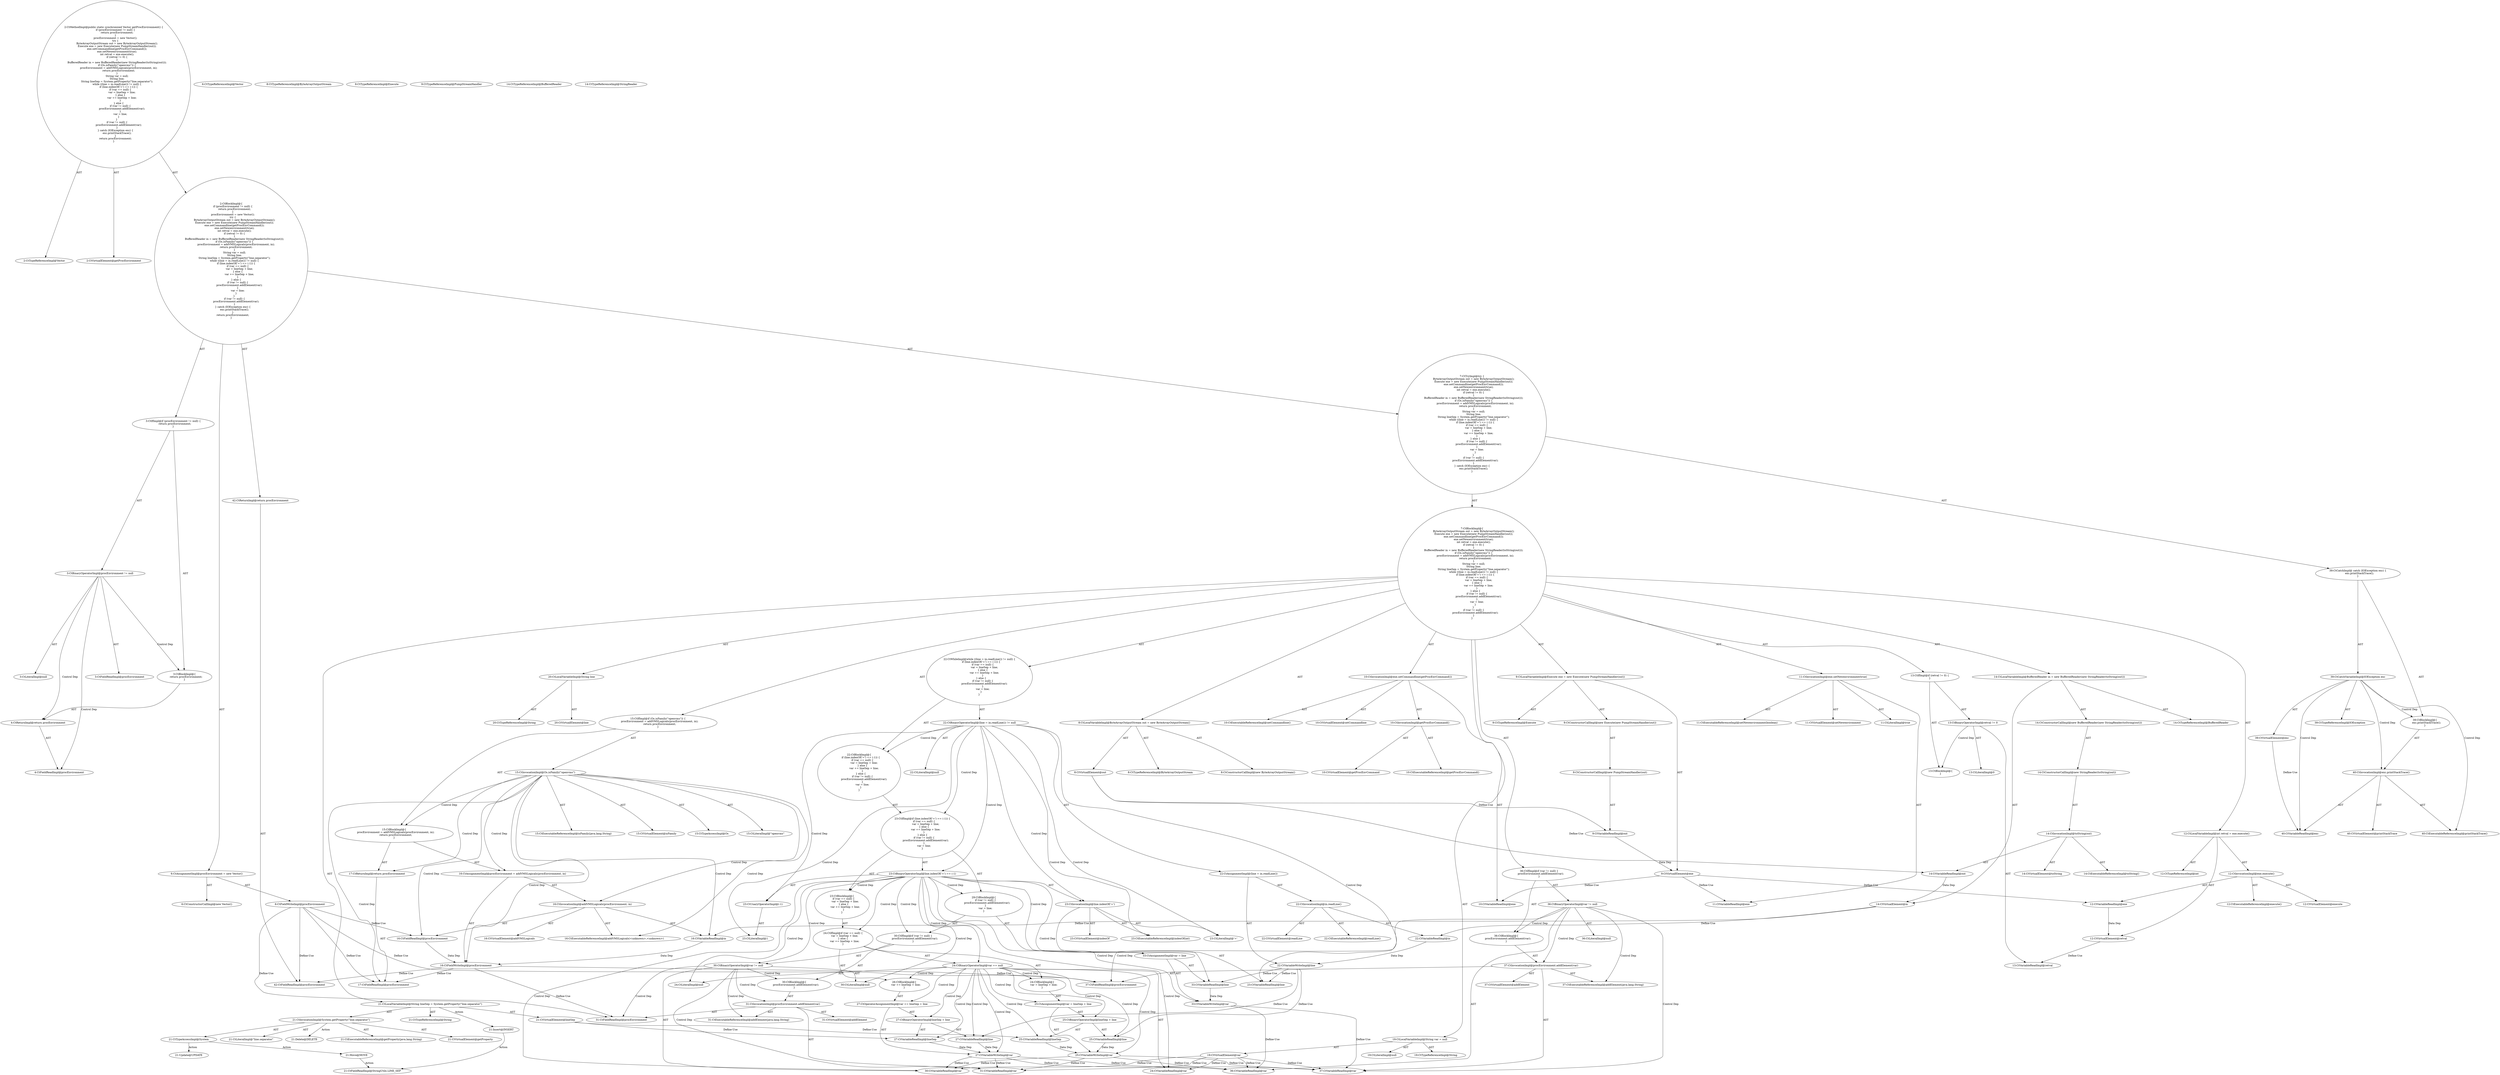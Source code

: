 digraph "getProcEnvironment#?" {
0 [label="2:CtTypeReferenceImpl@Vector" shape=ellipse]
1 [label="2:CtVirtualElement@getProcEnvironment" shape=ellipse]
2 [label="3:CtFieldReadImpl@procEnvironment" shape=ellipse]
3 [label="3:CtLiteralImpl@null" shape=ellipse]
4 [label="3:CtBinaryOperatorImpl@procEnvironment != null" shape=ellipse]
5 [label="4:CtFieldReadImpl@procEnvironment" shape=ellipse]
6 [label="4:CtReturnImpl@return procEnvironment" shape=ellipse]
7 [label="3:CtBlockImpl@\{
    return procEnvironment;
\}" shape=ellipse]
8 [label="3:CtIfImpl@if (procEnvironment != null) \{
    return procEnvironment;
\}" shape=ellipse]
9 [label="6:CtFieldWriteImpl@procEnvironment" shape=ellipse]
10 [label="6:CtTypeReferenceImpl@Vector" shape=ellipse]
11 [label="6:CtConstructorCallImpl@new Vector()" shape=ellipse]
12 [label="6:CtAssignmentImpl@procEnvironment = new Vector()" shape=ellipse]
13 [label="8:CtTypeReferenceImpl@ByteArrayOutputStream" shape=ellipse]
14 [label="8:CtTypeReferenceImpl@ByteArrayOutputStream" shape=ellipse]
15 [label="8:CtConstructorCallImpl@new ByteArrayOutputStream()" shape=ellipse]
16 [label="8:CtVirtualElement@out" shape=ellipse]
17 [label="8:CtLocalVariableImpl@ByteArrayOutputStream out = new ByteArrayOutputStream()" shape=ellipse]
18 [label="9:CtTypeReferenceImpl@Execute" shape=ellipse]
19 [label="9:CtTypeReferenceImpl@Execute" shape=ellipse]
20 [label="9:CtTypeReferenceImpl@PumpStreamHandler" shape=ellipse]
21 [label="9:CtVariableReadImpl@out" shape=ellipse]
22 [label="9:CtConstructorCallImpl@new PumpStreamHandler(out)" shape=ellipse]
23 [label="9:CtConstructorCallImpl@new Execute(new PumpStreamHandler(out))" shape=ellipse]
24 [label="9:CtVirtualElement@exe" shape=ellipse]
25 [label="9:CtLocalVariableImpl@Execute exe = new Execute(new PumpStreamHandler(out))" shape=ellipse]
26 [label="10:CtExecutableReferenceImpl@setCommandline()" shape=ellipse]
27 [label="10:CtVirtualElement@setCommandline" shape=ellipse]
28 [label="10:CtVariableReadImpl@exe" shape=ellipse]
29 [label="10:CtExecutableReferenceImpl@getProcEnvCommand()" shape=ellipse]
30 [label="10:CtVirtualElement@getProcEnvCommand" shape=ellipse]
31 [label="10:CtInvocationImpl@getProcEnvCommand()" shape=ellipse]
32 [label="10:CtInvocationImpl@exe.setCommandline(getProcEnvCommand())" shape=ellipse]
33 [label="11:CtExecutableReferenceImpl@setNewenvironment(boolean)" shape=ellipse]
34 [label="11:CtVirtualElement@setNewenvironment" shape=ellipse]
35 [label="11:CtVariableReadImpl@exe" shape=ellipse]
36 [label="11:CtLiteralImpl@true" shape=ellipse]
37 [label="11:CtInvocationImpl@exe.setNewenvironment(true)" shape=ellipse]
38 [label="12:CtTypeReferenceImpl@int" shape=ellipse]
39 [label="12:CtExecutableReferenceImpl@execute()" shape=ellipse]
40 [label="12:CtVirtualElement@execute" shape=ellipse]
41 [label="12:CtVariableReadImpl@exe" shape=ellipse]
42 [label="12:CtInvocationImpl@exe.execute()" shape=ellipse]
43 [label="12:CtVirtualElement@retval" shape=ellipse]
44 [label="12:CtLocalVariableImpl@int retval = exe.execute()" shape=ellipse]
45 [label="13:CtVariableReadImpl@retval" shape=ellipse]
46 [label="13:CtLiteralImpl@0" shape=ellipse]
47 [label="13:CtBinaryOperatorImpl@retval != 0" shape=ellipse]
48 [label="13:CtBlockImpl@\{
\}" shape=ellipse]
49 [label="13:CtIfImpl@if (retval != 0) \{
\}" shape=ellipse]
50 [label="14:CtTypeReferenceImpl@BufferedReader" shape=ellipse]
51 [label="14:CtTypeReferenceImpl@BufferedReader" shape=ellipse]
52 [label="14:CtTypeReferenceImpl@StringReader" shape=ellipse]
53 [label="14:CtExecutableReferenceImpl@toString()" shape=ellipse]
54 [label="14:CtVirtualElement@toString" shape=ellipse]
55 [label="14:CtVariableReadImpl@out" shape=ellipse]
56 [label="14:CtInvocationImpl@toString(out)" shape=ellipse]
57 [label="14:CtConstructorCallImpl@new StringReader(toString(out))" shape=ellipse]
58 [label="14:CtConstructorCallImpl@new BufferedReader(new StringReader(toString(out)))" shape=ellipse]
59 [label="14:CtVirtualElement@in" shape=ellipse]
60 [label="14:CtLocalVariableImpl@BufferedReader in = new BufferedReader(new StringReader(toString(out)))" shape=ellipse]
61 [label="15:CtExecutableReferenceImpl@isFamily(java.lang.String)" shape=ellipse]
62 [label="15:CtVirtualElement@isFamily" shape=ellipse]
63 [label="15:CtTypeAccessImpl@Os" shape=ellipse]
64 [label="15:CtLiteralImpl@\"openvms\"" shape=ellipse]
65 [label="15:CtInvocationImpl@Os.isFamily(\"openvms\")" shape=ellipse]
66 [label="16:CtFieldWriteImpl@procEnvironment" shape=ellipse]
67 [label="16:CtExecutableReferenceImpl@addVMSLogicals(<unknown>,<unknown>)" shape=ellipse]
68 [label="16:CtVirtualElement@addVMSLogicals" shape=ellipse]
69 [label="16:CtFieldReadImpl@procEnvironment" shape=ellipse]
70 [label="16:CtVariableReadImpl@in" shape=ellipse]
71 [label="16:CtInvocationImpl@addVMSLogicals(procEnvironment, in)" shape=ellipse]
72 [label="16:CtAssignmentImpl@procEnvironment = addVMSLogicals(procEnvironment, in)" shape=ellipse]
73 [label="17:CtFieldReadImpl@procEnvironment" shape=ellipse]
74 [label="17:CtReturnImpl@return procEnvironment" shape=ellipse]
75 [label="15:CtBlockImpl@\{
    procEnvironment = addVMSLogicals(procEnvironment, in);
    return procEnvironment;
\}" shape=ellipse]
76 [label="15:CtIfImpl@if (Os.isFamily(\"openvms\")) \{
    procEnvironment = addVMSLogicals(procEnvironment, in);
    return procEnvironment;
\}" shape=ellipse]
77 [label="19:CtTypeReferenceImpl@String" shape=ellipse]
78 [label="19:CtLiteralImpl@null" shape=ellipse]
79 [label="19:CtVirtualElement@var" shape=ellipse]
80 [label="19:CtLocalVariableImpl@String var = null" shape=ellipse]
81 [label="20:CtTypeReferenceImpl@String" shape=ellipse]
82 [label="20:CtVirtualElement@line" shape=ellipse]
83 [label="20:CtLocalVariableImpl@String line" shape=ellipse]
84 [label="21:CtTypeReferenceImpl@String" shape=ellipse]
85 [label="21:CtExecutableReferenceImpl@getProperty(java.lang.String)" shape=ellipse]
86 [label="21:CtVirtualElement@getProperty" shape=ellipse]
87 [label="21:CtTypeAccessImpl@System" shape=ellipse]
88 [label="21:CtLiteralImpl@\"line.separator\"" shape=ellipse]
89 [label="21:CtInvocationImpl@System.getProperty(\"line.separator\")" shape=ellipse]
90 [label="21:CtVirtualElement@lineSep" shape=ellipse]
91 [label="21:CtLocalVariableImpl@String lineSep = System.getProperty(\"line.separator\")" shape=ellipse]
92 [label="22:CtVariableWriteImpl@line" shape=ellipse]
93 [label="22:CtExecutableReferenceImpl@readLine()" shape=ellipse]
94 [label="22:CtVirtualElement@readLine" shape=ellipse]
95 [label="22:CtVariableReadImpl@in" shape=ellipse]
96 [label="22:CtInvocationImpl@in.readLine()" shape=ellipse]
97 [label="22:CtAssignmentImpl@(line = in.readLine())" shape=ellipse]
98 [label="22:CtLiteralImpl@null" shape=ellipse]
99 [label="22:CtBinaryOperatorImpl@(line = in.readLine()) != null" shape=ellipse]
100 [label="23:CtExecutableReferenceImpl@indexOf(int)" shape=ellipse]
101 [label="23:CtVirtualElement@indexOf" shape=ellipse]
102 [label="23:CtVariableReadImpl@line" shape=ellipse]
103 [label="23:CtLiteralImpl@'='" shape=ellipse]
104 [label="23:CtInvocationImpl@line.indexOf('=')" shape=ellipse]
105 [label="23:CtLiteralImpl@1" shape=ellipse]
106 [label="23:CtUnaryOperatorImpl@(-1)" shape=ellipse]
107 [label="23:CtBinaryOperatorImpl@line.indexOf('=') == (-1)" shape=ellipse]
108 [label="24:CtVariableReadImpl@var" shape=ellipse]
109 [label="24:CtLiteralImpl@null" shape=ellipse]
110 [label="24:CtBinaryOperatorImpl@var == null" shape=ellipse]
111 [label="25:CtVariableWriteImpl@var" shape=ellipse]
112 [label="25:CtVariableReadImpl@lineSep" shape=ellipse]
113 [label="25:CtVariableReadImpl@line" shape=ellipse]
114 [label="25:CtBinaryOperatorImpl@lineSep + line" shape=ellipse]
115 [label="25:CtAssignmentImpl@var = lineSep + line" shape=ellipse]
116 [label="24:CtBlockImpl@\{
    var = lineSep + line;
\}" shape=ellipse]
117 [label="27:CtVariableWriteImpl@var" shape=ellipse]
118 [label="27:CtVariableReadImpl@lineSep" shape=ellipse]
119 [label="27:CtVariableReadImpl@line" shape=ellipse]
120 [label="27:CtBinaryOperatorImpl@lineSep + line" shape=ellipse]
121 [label="27:CtOperatorAssignmentImpl@var += lineSep + line" shape=ellipse]
122 [label="26:CtBlockImpl@\{
    var += lineSep + line;
\}" shape=ellipse]
123 [label="24:CtIfImpl@if (var == null) \{
    var = lineSep + line;
\} else \{
    var += lineSep + line;
\}" shape=ellipse]
124 [label="23:CtBlockImpl@\{
    if (var == null) \{
        var = lineSep + line;
    \} else \{
        var += lineSep + line;
    \}
\}" shape=ellipse]
125 [label="30:CtVariableReadImpl@var" shape=ellipse]
126 [label="30:CtLiteralImpl@null" shape=ellipse]
127 [label="30:CtBinaryOperatorImpl@var != null" shape=ellipse]
128 [label="31:CtExecutableReferenceImpl@addElement(java.lang.String)" shape=ellipse]
129 [label="31:CtVirtualElement@addElement" shape=ellipse]
130 [label="31:CtFieldReadImpl@procEnvironment" shape=ellipse]
131 [label="31:CtVariableReadImpl@var" shape=ellipse]
132 [label="31:CtInvocationImpl@procEnvironment.addElement(var)" shape=ellipse]
133 [label="30:CtBlockImpl@\{
    procEnvironment.addElement(var);
\}" shape=ellipse]
134 [label="30:CtIfImpl@if (var != null) \{
    procEnvironment.addElement(var);
\}" shape=ellipse]
135 [label="33:CtVariableWriteImpl@var" shape=ellipse]
136 [label="33:CtVariableReadImpl@line" shape=ellipse]
137 [label="33:CtAssignmentImpl@var = line" shape=ellipse]
138 [label="29:CtBlockImpl@\{
    if (var != null) \{
        procEnvironment.addElement(var);
    \}
    var = line;
\}" shape=ellipse]
139 [label="23:CtIfImpl@if (line.indexOf('=') == (-1)) \{
    if (var == null) \{
        var = lineSep + line;
    \} else \{
        var += lineSep + line;
    \}
\} else \{
    if (var != null) \{
        procEnvironment.addElement(var);
    \}
    var = line;
\}" shape=ellipse]
140 [label="22:CtBlockImpl@\{
    if (line.indexOf('=') == (-1)) \{
        if (var == null) \{
            var = lineSep + line;
        \} else \{
            var += lineSep + line;
        \}
    \} else \{
        if (var != null) \{
            procEnvironment.addElement(var);
        \}
        var = line;
    \}
\}" shape=ellipse]
141 [label="22:CtWhileImpl@while ((line = in.readLine()) != null) \{
    if (line.indexOf('=') == (-1)) \{
        if (var == null) \{
            var = lineSep + line;
        \} else \{
            var += lineSep + line;
        \}
    \} else \{
        if (var != null) \{
            procEnvironment.addElement(var);
        \}
        var = line;
    \}
\} " shape=ellipse]
142 [label="36:CtVariableReadImpl@var" shape=ellipse]
143 [label="36:CtLiteralImpl@null" shape=ellipse]
144 [label="36:CtBinaryOperatorImpl@var != null" shape=ellipse]
145 [label="37:CtExecutableReferenceImpl@addElement(java.lang.String)" shape=ellipse]
146 [label="37:CtVirtualElement@addElement" shape=ellipse]
147 [label="37:CtFieldReadImpl@procEnvironment" shape=ellipse]
148 [label="37:CtVariableReadImpl@var" shape=ellipse]
149 [label="37:CtInvocationImpl@procEnvironment.addElement(var)" shape=ellipse]
150 [label="36:CtBlockImpl@\{
    procEnvironment.addElement(var);
\}" shape=ellipse]
151 [label="36:CtIfImpl@if (var != null) \{
    procEnvironment.addElement(var);
\}" shape=ellipse]
152 [label="7:CtBlockImpl@\{
    ByteArrayOutputStream out = new ByteArrayOutputStream();
    Execute exe = new Execute(new PumpStreamHandler(out));
    exe.setCommandline(getProcEnvCommand());
    exe.setNewenvironment(true);
    int retval = exe.execute();
    if (retval != 0) \{
    \}
    BufferedReader in = new BufferedReader(new StringReader(toString(out)));
    if (Os.isFamily(\"openvms\")) \{
        procEnvironment = addVMSLogicals(procEnvironment, in);
        return procEnvironment;
    \}
    String var = null;
    String line;
    String lineSep = System.getProperty(\"line.separator\");
    while ((line = in.readLine()) != null) \{
        if (line.indexOf('=') == (-1)) \{
            if (var == null) \{
                var = lineSep + line;
            \} else \{
                var += lineSep + line;
            \}
        \} else \{
            if (var != null) \{
                procEnvironment.addElement(var);
            \}
            var = line;
        \}
    \} 
    if (var != null) \{
        procEnvironment.addElement(var);
    \}
\}" shape=ellipse]
153 [label="39:CtVirtualElement@exc" shape=ellipse]
154 [label="39:CtTypeReferenceImpl@IOException" shape=ellipse]
155 [label="39:CtCatchVariableImpl@IOException exc" shape=ellipse]
156 [label="40:CtExecutableReferenceImpl@printStackTrace()" shape=ellipse]
157 [label="40:CtVirtualElement@printStackTrace" shape=ellipse]
158 [label="40:CtVariableReadImpl@exc" shape=ellipse]
159 [label="40:CtInvocationImpl@exc.printStackTrace()" shape=ellipse]
160 [label="39:CtBlockImpl@\{
    exc.printStackTrace();
\}" shape=ellipse]
161 [label="39:CtCatchImpl@ catch (IOException exc) \{
    exc.printStackTrace();
\}" shape=ellipse]
162 [label="7:CtTryImpl@try \{
    ByteArrayOutputStream out = new ByteArrayOutputStream();
    Execute exe = new Execute(new PumpStreamHandler(out));
    exe.setCommandline(getProcEnvCommand());
    exe.setNewenvironment(true);
    int retval = exe.execute();
    if (retval != 0) \{
    \}
    BufferedReader in = new BufferedReader(new StringReader(toString(out)));
    if (Os.isFamily(\"openvms\")) \{
        procEnvironment = addVMSLogicals(procEnvironment, in);
        return procEnvironment;
    \}
    String var = null;
    String line;
    String lineSep = System.getProperty(\"line.separator\");
    while ((line = in.readLine()) != null) \{
        if (line.indexOf('=') == (-1)) \{
            if (var == null) \{
                var = lineSep + line;
            \} else \{
                var += lineSep + line;
            \}
        \} else \{
            if (var != null) \{
                procEnvironment.addElement(var);
            \}
            var = line;
        \}
    \} 
    if (var != null) \{
        procEnvironment.addElement(var);
    \}
\} catch (IOException exc) \{
    exc.printStackTrace();
\}" shape=ellipse]
163 [label="42:CtFieldReadImpl@procEnvironment" shape=ellipse]
164 [label="42:CtReturnImpl@return procEnvironment" shape=ellipse]
165 [label="2:CtBlockImpl@\{
    if (procEnvironment != null) \{
        return procEnvironment;
    \}
    procEnvironment = new Vector();
    try \{
        ByteArrayOutputStream out = new ByteArrayOutputStream();
        Execute exe = new Execute(new PumpStreamHandler(out));
        exe.setCommandline(getProcEnvCommand());
        exe.setNewenvironment(true);
        int retval = exe.execute();
        if (retval != 0) \{
        \}
        BufferedReader in = new BufferedReader(new StringReader(toString(out)));
        if (Os.isFamily(\"openvms\")) \{
            procEnvironment = addVMSLogicals(procEnvironment, in);
            return procEnvironment;
        \}
        String var = null;
        String line;
        String lineSep = System.getProperty(\"line.separator\");
        while ((line = in.readLine()) != null) \{
            if (line.indexOf('=') == (-1)) \{
                if (var == null) \{
                    var = lineSep + line;
                \} else \{
                    var += lineSep + line;
                \}
            \} else \{
                if (var != null) \{
                    procEnvironment.addElement(var);
                \}
                var = line;
            \}
        \} 
        if (var != null) \{
            procEnvironment.addElement(var);
        \}
    \} catch (IOException exc) \{
        exc.printStackTrace();
    \}
    return procEnvironment;
\}" shape=ellipse]
166 [label="2:CtMethodImpl@public static synchronized Vector getProcEnvironment() \{
    if (procEnvironment != null) \{
        return procEnvironment;
    \}
    procEnvironment = new Vector();
    try \{
        ByteArrayOutputStream out = new ByteArrayOutputStream();
        Execute exe = new Execute(new PumpStreamHandler(out));
        exe.setCommandline(getProcEnvCommand());
        exe.setNewenvironment(true);
        int retval = exe.execute();
        if (retval != 0) \{
        \}
        BufferedReader in = new BufferedReader(new StringReader(toString(out)));
        if (Os.isFamily(\"openvms\")) \{
            procEnvironment = addVMSLogicals(procEnvironment, in);
            return procEnvironment;
        \}
        String var = null;
        String line;
        String lineSep = System.getProperty(\"line.separator\");
        while ((line = in.readLine()) != null) \{
            if (line.indexOf('=') == (-1)) \{
                if (var == null) \{
                    var = lineSep + line;
                \} else \{
                    var += lineSep + line;
                \}
            \} else \{
                if (var != null) \{
                    procEnvironment.addElement(var);
                \}
                var = line;
            \}
        \} 
        if (var != null) \{
            procEnvironment.addElement(var);
        \}
    \} catch (IOException exc) \{
        exc.printStackTrace();
    \}
    return procEnvironment;
\}" shape=ellipse]
167 [label="21:Update@UPDATE" shape=ellipse]
168 [label="21:Delete@DELETE" shape=ellipse]
169 [label="21:Insert@INSERT" shape=ellipse]
170 [label="21:CtFieldReadImpl@StringUtils.LINE_SEP" shape=ellipse]
171 [label="21:Move@MOVE" shape=ellipse]
4 -> 2 [label="AST"];
4 -> 3 [label="AST"];
4 -> 7 [label="Control Dep"];
4 -> 6 [label="Control Dep"];
4 -> 5 [label="Control Dep"];
6 -> 5 [label="AST"];
7 -> 6 [label="AST"];
8 -> 4 [label="AST"];
8 -> 7 [label="AST"];
9 -> 69 [label="Define-Use"];
9 -> 73 [label="Define-Use"];
9 -> 130 [label="Define-Use"];
9 -> 147 [label="Define-Use"];
9 -> 163 [label="Define-Use"];
12 -> 9 [label="AST"];
12 -> 11 [label="AST"];
16 -> 21 [label="Define-Use"];
16 -> 55 [label="Define-Use"];
17 -> 16 [label="AST"];
17 -> 13 [label="AST"];
17 -> 15 [label="AST"];
21 -> 24 [label="Data Dep"];
22 -> 21 [label="AST"];
23 -> 22 [label="AST"];
24 -> 28 [label="Define-Use"];
24 -> 35 [label="Define-Use"];
24 -> 41 [label="Define-Use"];
25 -> 24 [label="AST"];
25 -> 18 [label="AST"];
25 -> 23 [label="AST"];
31 -> 30 [label="AST"];
31 -> 29 [label="AST"];
32 -> 27 [label="AST"];
32 -> 28 [label="AST"];
32 -> 26 [label="AST"];
32 -> 31 [label="AST"];
37 -> 34 [label="AST"];
37 -> 35 [label="AST"];
37 -> 33 [label="AST"];
37 -> 36 [label="AST"];
41 -> 43 [label="Data Dep"];
42 -> 40 [label="AST"];
42 -> 41 [label="AST"];
42 -> 39 [label="AST"];
43 -> 45 [label="Define-Use"];
44 -> 43 [label="AST"];
44 -> 38 [label="AST"];
44 -> 42 [label="AST"];
47 -> 45 [label="AST"];
47 -> 46 [label="AST"];
47 -> 48 [label="Control Dep"];
49 -> 47 [label="AST"];
49 -> 48 [label="AST"];
55 -> 59 [label="Data Dep"];
56 -> 54 [label="AST"];
56 -> 53 [label="AST"];
56 -> 55 [label="AST"];
57 -> 56 [label="AST"];
58 -> 57 [label="AST"];
59 -> 70 [label="Define-Use"];
59 -> 95 [label="Define-Use"];
60 -> 59 [label="AST"];
60 -> 50 [label="AST"];
60 -> 58 [label="AST"];
65 -> 62 [label="AST"];
65 -> 63 [label="AST"];
65 -> 61 [label="AST"];
65 -> 64 [label="AST"];
65 -> 75 [label="Control Dep"];
65 -> 72 [label="Control Dep"];
65 -> 66 [label="Control Dep"];
65 -> 71 [label="Control Dep"];
65 -> 67 [label="Control Dep"];
65 -> 69 [label="Control Dep"];
65 -> 70 [label="Control Dep"];
65 -> 74 [label="Control Dep"];
65 -> 73 [label="Control Dep"];
66 -> 73 [label="Define-Use"];
66 -> 130 [label="Define-Use"];
66 -> 147 [label="Define-Use"];
66 -> 163 [label="Define-Use"];
69 -> 66 [label="Data Dep"];
70 -> 66 [label="Data Dep"];
71 -> 68 [label="AST"];
71 -> 67 [label="AST"];
71 -> 69 [label="AST"];
71 -> 70 [label="AST"];
72 -> 66 [label="AST"];
72 -> 71 [label="AST"];
74 -> 73 [label="AST"];
75 -> 72 [label="AST"];
75 -> 74 [label="AST"];
76 -> 65 [label="AST"];
76 -> 75 [label="AST"];
79 -> 108 [label="Define-Use"];
79 -> 125 [label="Define-Use"];
79 -> 131 [label="Define-Use"];
79 -> 142 [label="Define-Use"];
79 -> 148 [label="Define-Use"];
80 -> 79 [label="AST"];
80 -> 77 [label="AST"];
80 -> 78 [label="AST"];
83 -> 82 [label="AST"];
83 -> 81 [label="AST"];
87 -> 167 [label="Action"];
87 -> 171 [label="Action"];
89 -> 86 [label="AST"];
89 -> 87 [label="AST"];
89 -> 85 [label="AST"];
89 -> 88 [label="AST"];
89 -> 168 [label="Action"];
90 -> 112 [label="Define-Use"];
90 -> 118 [label="Define-Use"];
91 -> 90 [label="AST"];
91 -> 84 [label="AST"];
91 -> 89 [label="AST"];
91 -> 169 [label="Action"];
92 -> 102 [label="Define-Use"];
92 -> 113 [label="Define-Use"];
92 -> 119 [label="Define-Use"];
92 -> 136 [label="Define-Use"];
95 -> 92 [label="Data Dep"];
96 -> 94 [label="AST"];
96 -> 95 [label="AST"];
96 -> 93 [label="AST"];
97 -> 92 [label="AST"];
97 -> 96 [label="AST"];
99 -> 97 [label="AST"];
99 -> 98 [label="AST"];
99 -> 140 [label="Control Dep"];
99 -> 139 [label="Control Dep"];
99 -> 107 [label="Control Dep"];
99 -> 104 [label="Control Dep"];
99 -> 100 [label="Control Dep"];
99 -> 102 [label="Control Dep"];
99 -> 103 [label="Control Dep"];
99 -> 106 [label="Control Dep"];
99 -> 105 [label="Control Dep"];
104 -> 101 [label="AST"];
104 -> 102 [label="AST"];
104 -> 100 [label="AST"];
104 -> 103 [label="AST"];
106 -> 105 [label="AST"];
107 -> 104 [label="AST"];
107 -> 106 [label="AST"];
107 -> 124 [label="Control Dep"];
107 -> 123 [label="Control Dep"];
107 -> 110 [label="Control Dep"];
107 -> 108 [label="Control Dep"];
107 -> 109 [label="Control Dep"];
107 -> 138 [label="Control Dep"];
107 -> 134 [label="Control Dep"];
107 -> 127 [label="Control Dep"];
107 -> 125 [label="Control Dep"];
107 -> 126 [label="Control Dep"];
107 -> 137 [label="Control Dep"];
107 -> 135 [label="Control Dep"];
107 -> 136 [label="Control Dep"];
110 -> 108 [label="AST"];
110 -> 109 [label="AST"];
110 -> 116 [label="Control Dep"];
110 -> 115 [label="Control Dep"];
110 -> 111 [label="Control Dep"];
110 -> 114 [label="Control Dep"];
110 -> 112 [label="Control Dep"];
110 -> 113 [label="Control Dep"];
110 -> 122 [label="Control Dep"];
110 -> 121 [label="Control Dep"];
110 -> 117 [label="Control Dep"];
110 -> 120 [label="Control Dep"];
110 -> 118 [label="Control Dep"];
110 -> 119 [label="Control Dep"];
111 -> 125 [label="Define-Use"];
111 -> 131 [label="Define-Use"];
111 -> 142 [label="Define-Use"];
111 -> 148 [label="Define-Use"];
112 -> 111 [label="Data Dep"];
113 -> 111 [label="Data Dep"];
114 -> 112 [label="AST"];
114 -> 113 [label="AST"];
115 -> 111 [label="AST"];
115 -> 114 [label="AST"];
116 -> 115 [label="AST"];
117 -> 125 [label="Define-Use"];
117 -> 131 [label="Define-Use"];
117 -> 142 [label="Define-Use"];
117 -> 148 [label="Define-Use"];
118 -> 117 [label="Data Dep"];
119 -> 117 [label="Data Dep"];
120 -> 118 [label="AST"];
120 -> 119 [label="AST"];
121 -> 117 [label="AST"];
121 -> 120 [label="AST"];
122 -> 121 [label="AST"];
123 -> 110 [label="AST"];
123 -> 116 [label="AST"];
123 -> 122 [label="AST"];
124 -> 123 [label="AST"];
127 -> 125 [label="AST"];
127 -> 126 [label="AST"];
127 -> 133 [label="Control Dep"];
127 -> 132 [label="Control Dep"];
127 -> 128 [label="Control Dep"];
127 -> 130 [label="Control Dep"];
127 -> 131 [label="Control Dep"];
132 -> 129 [label="AST"];
132 -> 130 [label="AST"];
132 -> 128 [label="AST"];
132 -> 131 [label="AST"];
133 -> 132 [label="AST"];
134 -> 127 [label="AST"];
134 -> 133 [label="AST"];
135 -> 142 [label="Define-Use"];
135 -> 148 [label="Define-Use"];
136 -> 135 [label="Data Dep"];
137 -> 135 [label="AST"];
137 -> 136 [label="AST"];
138 -> 134 [label="AST"];
138 -> 137 [label="AST"];
139 -> 107 [label="AST"];
139 -> 124 [label="AST"];
139 -> 138 [label="AST"];
140 -> 139 [label="AST"];
141 -> 99 [label="AST"];
141 -> 140 [label="AST"];
144 -> 142 [label="AST"];
144 -> 143 [label="AST"];
144 -> 150 [label="Control Dep"];
144 -> 149 [label="Control Dep"];
144 -> 145 [label="Control Dep"];
144 -> 147 [label="Control Dep"];
144 -> 148 [label="Control Dep"];
149 -> 146 [label="AST"];
149 -> 147 [label="AST"];
149 -> 145 [label="AST"];
149 -> 148 [label="AST"];
150 -> 149 [label="AST"];
151 -> 144 [label="AST"];
151 -> 150 [label="AST"];
152 -> 17 [label="AST"];
152 -> 25 [label="AST"];
152 -> 32 [label="AST"];
152 -> 37 [label="AST"];
152 -> 44 [label="AST"];
152 -> 49 [label="AST"];
152 -> 60 [label="AST"];
152 -> 76 [label="AST"];
152 -> 80 [label="AST"];
152 -> 83 [label="AST"];
152 -> 91 [label="AST"];
152 -> 141 [label="AST"];
152 -> 151 [label="AST"];
153 -> 158 [label="Define-Use"];
155 -> 153 [label="AST"];
155 -> 154 [label="AST"];
155 -> 160 [label="Control Dep"];
155 -> 159 [label="Control Dep"];
155 -> 156 [label="Control Dep"];
155 -> 158 [label="Control Dep"];
159 -> 157 [label="AST"];
159 -> 158 [label="AST"];
159 -> 156 [label="AST"];
160 -> 159 [label="AST"];
161 -> 155 [label="AST"];
161 -> 160 [label="AST"];
162 -> 152 [label="AST"];
162 -> 161 [label="AST"];
164 -> 163 [label="AST"];
165 -> 8 [label="AST"];
165 -> 12 [label="AST"];
165 -> 162 [label="AST"];
165 -> 164 [label="AST"];
166 -> 1 [label="AST"];
166 -> 0 [label="AST"];
166 -> 165 [label="AST"];
169 -> 170 [label="Action"];
171 -> 170 [label="Action"];
}